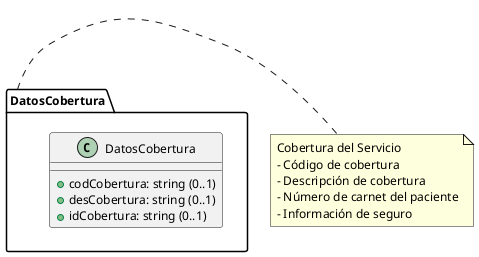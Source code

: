 @startuml DatosCobertura
skinparam backgroundColor white
skinparam defaultFontName Arial
skinparam defaultFontSize 12

package "DatosCobertura" {
  class DatosCobertura {
    + codCobertura: string (0..1)
    + desCobertura: string (0..1)
    + idCobertura: string (0..1)
  }
}

note right of DatosCobertura
  Cobertura del Servicio
  - Código de cobertura
  - Descripción de cobertura
  - Número de carnet del paciente
  - Información de seguro
end note

@enduml 